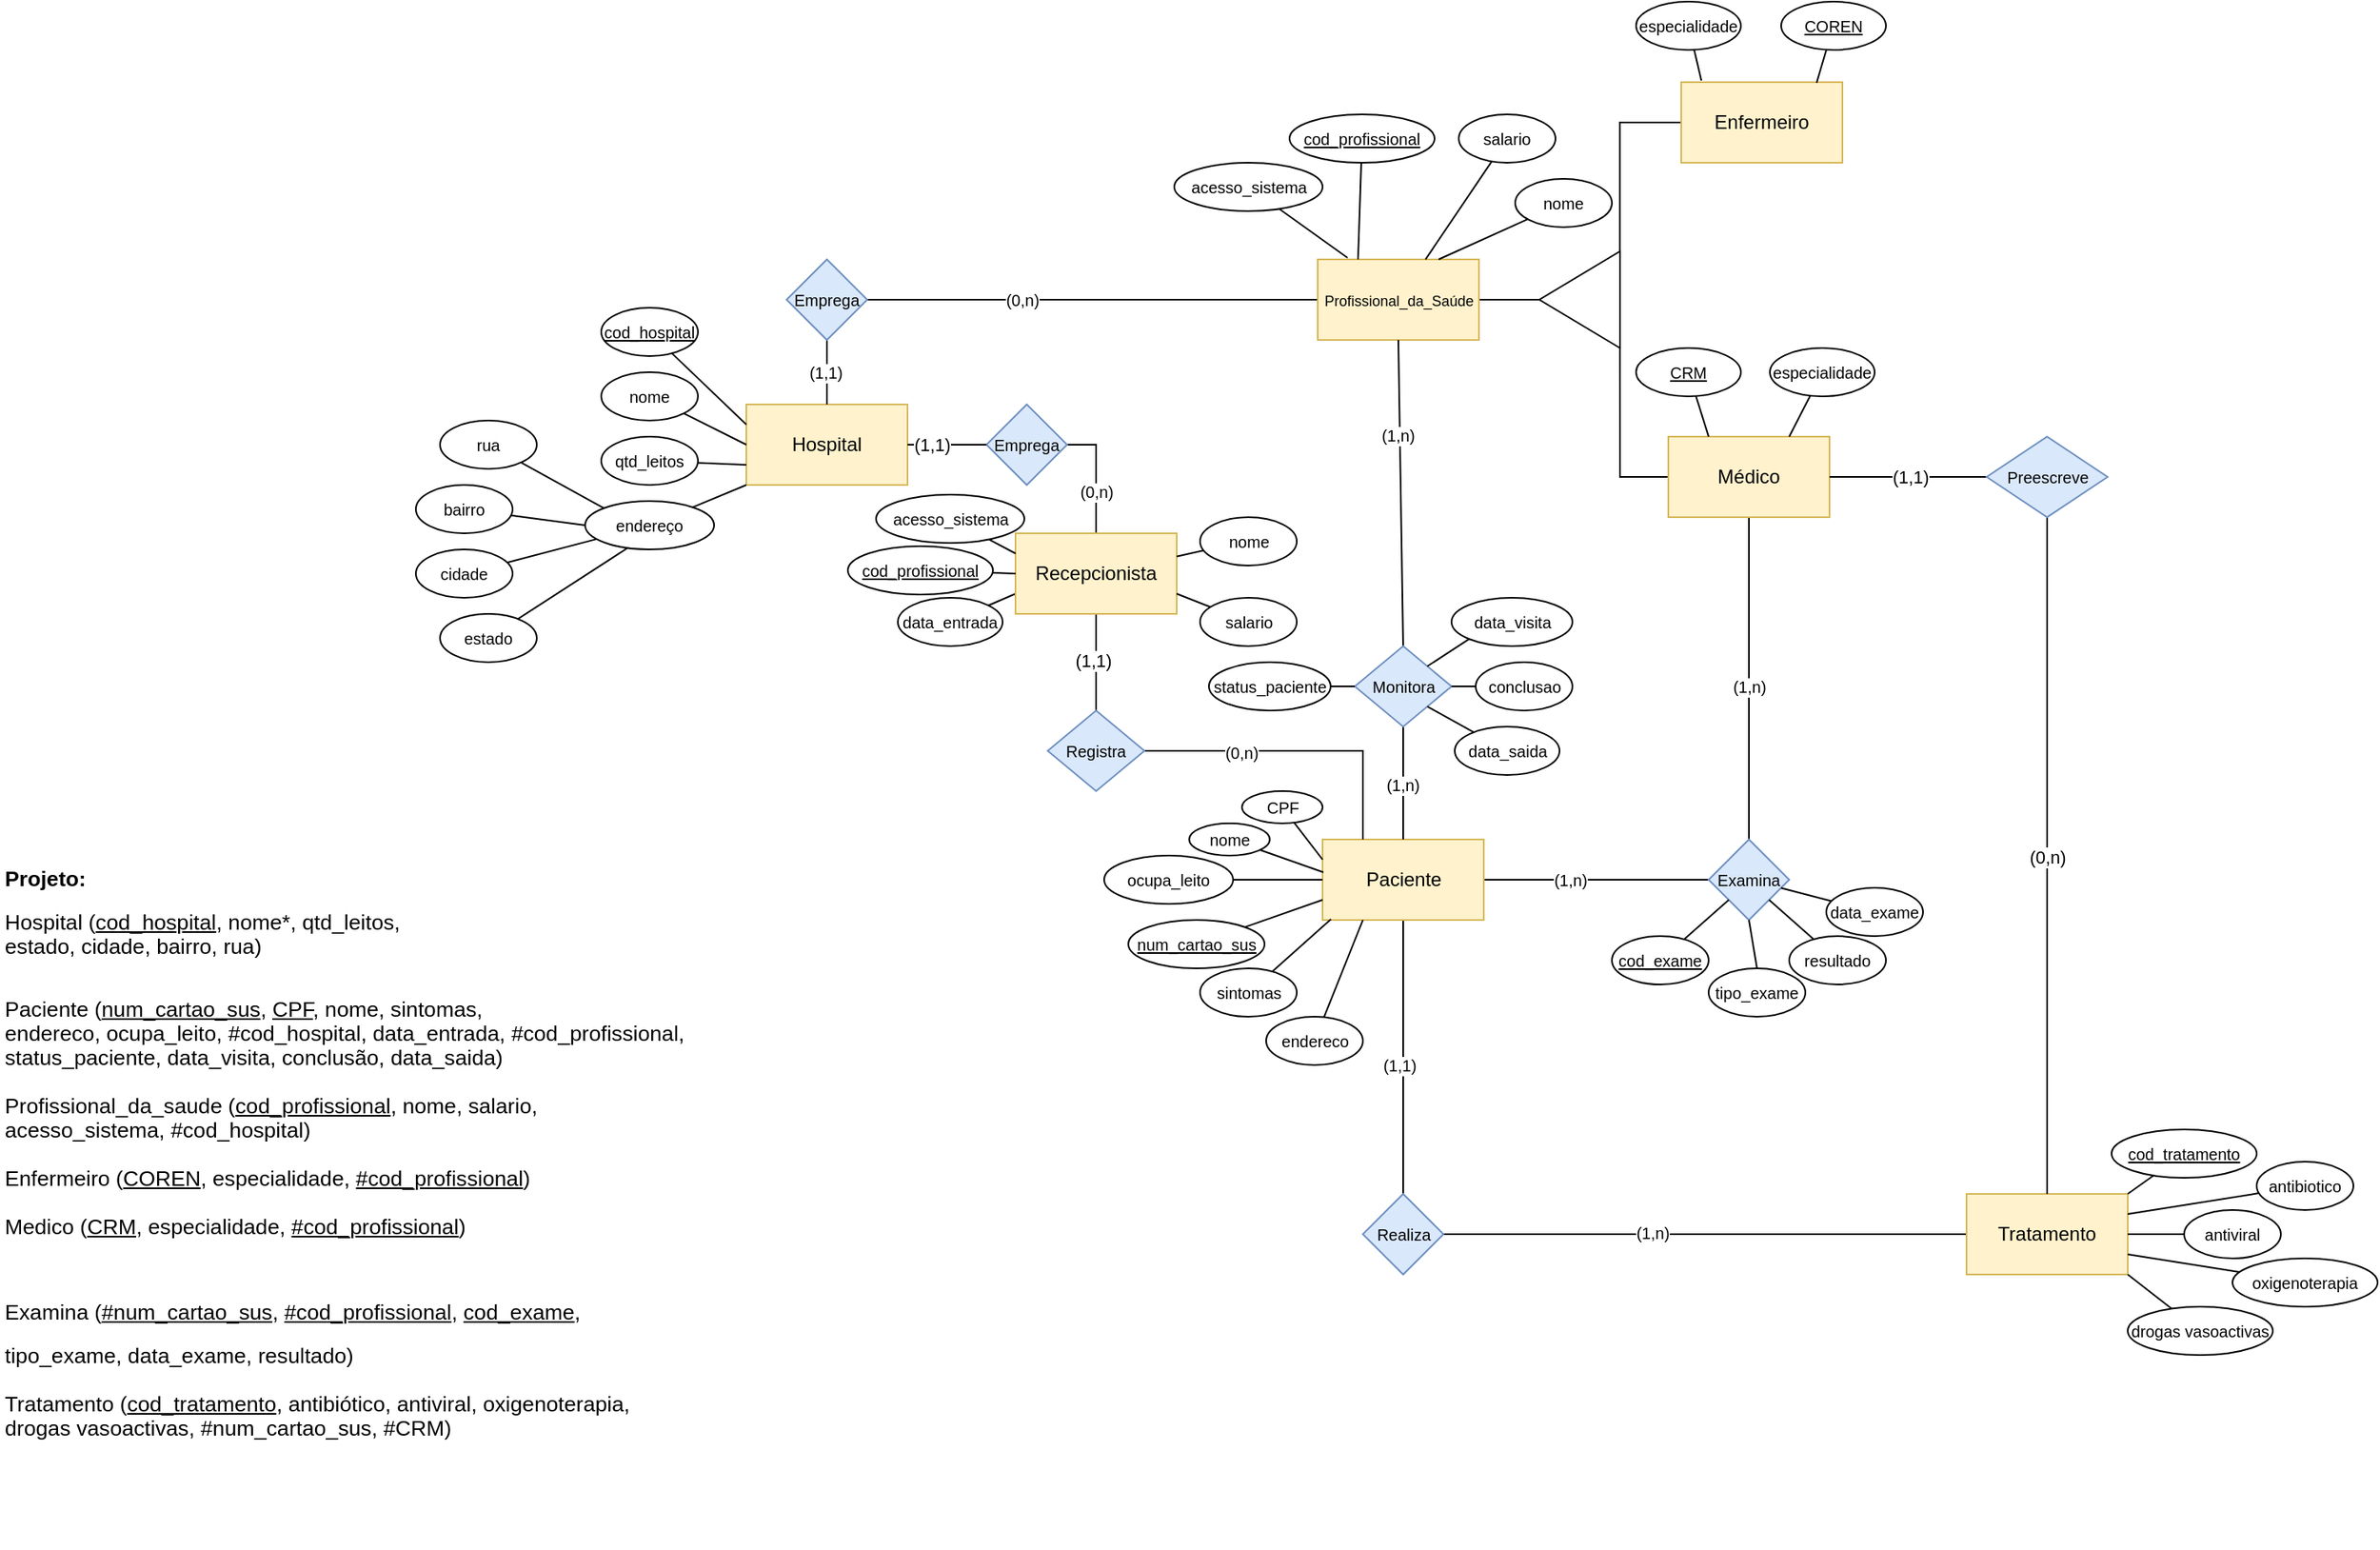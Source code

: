 <mxfile version="17.1.3" type="github">
  <diagram id="DPIqhVDyf0il2X2MRdax" name="Page-1">
    <mxGraphModel dx="637" dy="604" grid="1" gridSize="10" guides="1" tooltips="1" connect="1" arrows="1" fold="1" page="1" pageScale="1" pageWidth="850" pageHeight="1100" math="0" shadow="0">
      <root>
        <mxCell id="0" />
        <mxCell id="1" parent="0" />
        <mxCell id="e67eIa8he8277cA4eaDI-134" style="edgeStyle=orthogonalEdgeStyle;rounded=0;orthogonalLoop=1;jettySize=auto;html=1;entryX=0.5;entryY=0;entryDx=0;entryDy=0;fontSize=10;endArrow=none;endFill=0;startArrow=none;" parent="1" source="CqYVStEYYvKWzw15tVF0-3" target="CqYVStEYYvKWzw15tVF0-1" edge="1">
          <mxGeometry relative="1" as="geometry">
            <Array as="points">
              <mxPoint x="730" y="315" />
            </Array>
            <mxPoint x="698" y="370" as="targetPoint" />
          </mxGeometry>
        </mxCell>
        <mxCell id="e67eIa8he8277cA4eaDI-135" value="(0,n)" style="edgeLabel;html=1;align=center;verticalAlign=middle;resizable=0;points=[];fontSize=10;" parent="e67eIa8he8277cA4eaDI-134" vertex="1" connectable="0">
          <mxGeometry x="0.768" y="1" relative="1" as="geometry">
            <mxPoint x="-1" y="-18" as="offset" />
          </mxGeometry>
        </mxCell>
        <mxCell id="e67eIa8he8277cA4eaDI-136" value="Hospital" style="rounded=0;whiteSpace=wrap;html=1;fillColor=#fff2cc;strokeColor=#d6b656;" parent="1" vertex="1">
          <mxGeometry x="513" y="290" width="100" height="50" as="geometry" />
        </mxCell>
        <mxCell id="e67eIa8he8277cA4eaDI-137" style="rounded=0;orthogonalLoop=1;jettySize=auto;html=1;entryX=0;entryY=0.5;entryDx=0;entryDy=0;fontSize=10;endArrow=none;endFill=0;" parent="1" source="e67eIa8he8277cA4eaDI-138" target="e67eIa8he8277cA4eaDI-136" edge="1">
          <mxGeometry relative="1" as="geometry" />
        </mxCell>
        <mxCell id="e67eIa8he8277cA4eaDI-138" value="&lt;font style=&quot;font-size: 10px;&quot;&gt;nome&lt;/font&gt;" style="ellipse;whiteSpace=wrap;html=1;fontSize=10;" parent="1" vertex="1">
          <mxGeometry x="423" y="270" width="60" height="30" as="geometry" />
        </mxCell>
        <mxCell id="e67eIa8he8277cA4eaDI-139" style="edgeStyle=none;rounded=0;orthogonalLoop=1;jettySize=auto;html=1;entryX=0;entryY=0.25;entryDx=0;entryDy=0;fontSize=10;endArrow=none;endFill=0;" parent="1" source="e67eIa8he8277cA4eaDI-140" target="e67eIa8he8277cA4eaDI-136" edge="1">
          <mxGeometry relative="1" as="geometry" />
        </mxCell>
        <mxCell id="e67eIa8he8277cA4eaDI-140" value="&lt;u style=&quot;font-size: 10px;&quot;&gt;&lt;font style=&quot;font-size: 10px;&quot;&gt;cod_hospital&lt;/font&gt;&lt;/u&gt;" style="ellipse;whiteSpace=wrap;html=1;fontSize=10;" parent="1" vertex="1">
          <mxGeometry x="423" y="230" width="60" height="30" as="geometry" />
        </mxCell>
        <mxCell id="e67eIa8he8277cA4eaDI-151" style="edgeStyle=none;rounded=0;orthogonalLoop=1;jettySize=auto;html=1;entryX=0;entryY=0.75;entryDx=0;entryDy=0;fontSize=10;endArrow=none;endFill=0;" parent="1" source="e67eIa8he8277cA4eaDI-152" target="e67eIa8he8277cA4eaDI-136" edge="1">
          <mxGeometry relative="1" as="geometry" />
        </mxCell>
        <mxCell id="e67eIa8he8277cA4eaDI-152" value="&lt;font style=&quot;font-size: 10px;&quot;&gt;qtd_leitos&lt;/font&gt;" style="ellipse;whiteSpace=wrap;html=1;fontSize=10;" parent="1" vertex="1">
          <mxGeometry x="423" y="310" width="60" height="30" as="geometry" />
        </mxCell>
        <mxCell id="e67eIa8he8277cA4eaDI-156" style="edgeStyle=none;rounded=0;orthogonalLoop=1;jettySize=auto;html=1;entryX=0;entryY=0.5;entryDx=0;entryDy=0;fontSize=10;endArrow=none;endFill=0;exitX=1;exitY=0.5;exitDx=0;exitDy=0;" parent="1" source="e67eIa8he8277cA4eaDI-160" target="e67eIa8he8277cA4eaDI-207" edge="1">
          <mxGeometry relative="1" as="geometry">
            <mxPoint x="1015.5" y="585" as="sourcePoint" />
          </mxGeometry>
        </mxCell>
        <mxCell id="e67eIa8he8277cA4eaDI-157" value="(1,n)" style="edgeLabel;html=1;align=center;verticalAlign=middle;resizable=0;points=[];fontSize=10;" parent="e67eIa8he8277cA4eaDI-156" vertex="1" connectable="0">
          <mxGeometry x="-0.525" y="2" relative="1" as="geometry">
            <mxPoint x="20" y="2" as="offset" />
          </mxGeometry>
        </mxCell>
        <mxCell id="e67eIa8he8277cA4eaDI-158" style="edgeStyle=none;rounded=0;orthogonalLoop=1;jettySize=auto;html=1;entryX=0.5;entryY=0;entryDx=0;entryDy=0;fontSize=10;endArrow=none;endFill=0;" parent="1" source="e67eIa8he8277cA4eaDI-160" target="e67eIa8he8277cA4eaDI-216" edge="1">
          <mxGeometry relative="1" as="geometry" />
        </mxCell>
        <mxCell id="e67eIa8he8277cA4eaDI-159" value="(1,1)" style="edgeLabel;html=1;align=center;verticalAlign=middle;resizable=0;points=[];fontSize=10;" parent="e67eIa8he8277cA4eaDI-158" vertex="1" connectable="0">
          <mxGeometry x="-0.456" relative="1" as="geometry">
            <mxPoint x="-3" y="44" as="offset" />
          </mxGeometry>
        </mxCell>
        <mxCell id="e67eIa8he8277cA4eaDI-160" value="Paciente" style="rounded=0;whiteSpace=wrap;html=1;fillColor=#fff2cc;strokeColor=#d6b656;" parent="1" vertex="1">
          <mxGeometry x="870.5" y="560" width="100" height="50" as="geometry" />
        </mxCell>
        <mxCell id="e67eIa8he8277cA4eaDI-161" style="edgeStyle=none;rounded=0;orthogonalLoop=1;jettySize=auto;html=1;fontSize=10;endArrow=none;endFill=0;entryX=0;entryY=0.25;entryDx=0;entryDy=0;" parent="1" source="e67eIa8he8277cA4eaDI-162" target="e67eIa8he8277cA4eaDI-160" edge="1">
          <mxGeometry relative="1" as="geometry">
            <mxPoint x="830" y="595" as="targetPoint" />
          </mxGeometry>
        </mxCell>
        <mxCell id="e67eIa8he8277cA4eaDI-162" value="&lt;font style=&quot;font-size: 10px&quot;&gt;CPF&lt;/font&gt;" style="ellipse;whiteSpace=wrap;html=1;" parent="1" vertex="1">
          <mxGeometry x="820.5" y="530" width="50" height="20" as="geometry" />
        </mxCell>
        <mxCell id="e67eIa8he8277cA4eaDI-163" style="edgeStyle=none;rounded=0;orthogonalLoop=1;jettySize=auto;html=1;entryX=0;entryY=0.75;entryDx=0;entryDy=0;fontSize=10;endArrow=none;endFill=0;" parent="1" source="e67eIa8he8277cA4eaDI-164" target="e67eIa8he8277cA4eaDI-160" edge="1">
          <mxGeometry relative="1" as="geometry">
            <mxPoint x="875.2" y="621" as="targetPoint" />
          </mxGeometry>
        </mxCell>
        <mxCell id="e67eIa8he8277cA4eaDI-164" value="&lt;span style=&quot;font-size: 10px&quot;&gt;&lt;u&gt;num_cartao_sus&lt;/u&gt;&lt;/span&gt;" style="ellipse;whiteSpace=wrap;html=1;" parent="1" vertex="1">
          <mxGeometry x="750" y="610" width="84.5" height="30" as="geometry" />
        </mxCell>
        <mxCell id="e67eIa8he8277cA4eaDI-167" style="edgeStyle=none;rounded=0;orthogonalLoop=1;jettySize=auto;html=1;entryX=0.052;entryY=0.991;entryDx=0;entryDy=0;fontSize=10;endArrow=none;endFill=0;entryPerimeter=0;" parent="1" source="e67eIa8he8277cA4eaDI-168" target="e67eIa8he8277cA4eaDI-160" edge="1">
          <mxGeometry relative="1" as="geometry">
            <mxPoint x="875.0" y="630.0" as="targetPoint" />
          </mxGeometry>
        </mxCell>
        <mxCell id="e67eIa8he8277cA4eaDI-168" value="&lt;font style=&quot;font-size: 10px&quot;&gt;sintomas&lt;/font&gt;" style="ellipse;whiteSpace=wrap;html=1;" parent="1" vertex="1">
          <mxGeometry x="794.5" y="640" width="60" height="30" as="geometry" />
        </mxCell>
        <mxCell id="e67eIa8he8277cA4eaDI-169" value="" style="endArrow=none;html=1;rounded=0;fontSize=10;exitX=0.5;exitY=0;exitDx=0;exitDy=0;entryX=0.5;entryY=1;entryDx=0;entryDy=0;" parent="1" source="e67eIa8he8277cA4eaDI-136" target="e67eIa8he8277cA4eaDI-173" edge="1">
          <mxGeometry width="50" height="50" relative="1" as="geometry">
            <mxPoint x="523" y="320" as="sourcePoint" />
            <mxPoint x="433" y="260" as="targetPoint" />
          </mxGeometry>
        </mxCell>
        <mxCell id="e67eIa8he8277cA4eaDI-170" value="(1,1)" style="edgeLabel;html=1;align=center;verticalAlign=middle;resizable=0;points=[];fontSize=10;" parent="e67eIa8he8277cA4eaDI-169" vertex="1" connectable="0">
          <mxGeometry x="-0.407" relative="1" as="geometry">
            <mxPoint x="-1" y="-8" as="offset" />
          </mxGeometry>
        </mxCell>
        <mxCell id="e67eIa8he8277cA4eaDI-171" style="edgeStyle=none;rounded=0;orthogonalLoop=1;jettySize=auto;html=1;entryX=0;entryY=0.5;entryDx=0;entryDy=0;fontSize=10;endArrow=none;endFill=0;" parent="1" source="e67eIa8he8277cA4eaDI-173" target="e67eIa8he8277cA4eaDI-177" edge="1">
          <mxGeometry relative="1" as="geometry" />
        </mxCell>
        <mxCell id="e67eIa8he8277cA4eaDI-172" value="(0,n)" style="edgeLabel;html=1;align=center;verticalAlign=middle;resizable=0;points=[];fontSize=10;" parent="e67eIa8he8277cA4eaDI-171" vertex="1" connectable="0">
          <mxGeometry x="-0.71" y="-1" relative="1" as="geometry">
            <mxPoint x="55" y="-1" as="offset" />
          </mxGeometry>
        </mxCell>
        <mxCell id="e67eIa8he8277cA4eaDI-173" value="Emprega" style="rhombus;whiteSpace=wrap;html=1;fontSize=10;fillColor=#dae8fc;strokeColor=#6c8ebf;" parent="1" vertex="1">
          <mxGeometry x="538" y="200" width="50" height="50" as="geometry" />
        </mxCell>
        <mxCell id="e67eIa8he8277cA4eaDI-174" style="edgeStyle=none;rounded=0;orthogonalLoop=1;jettySize=auto;html=1;fontSize=10;endArrow=none;endFill=0;entryX=0.25;entryY=1;entryDx=0;entryDy=0;" parent="1" source="e67eIa8he8277cA4eaDI-175" target="e67eIa8he8277cA4eaDI-160" edge="1">
          <mxGeometry relative="1" as="geometry">
            <mxPoint x="890.0" y="630.5" as="targetPoint" />
          </mxGeometry>
        </mxCell>
        <mxCell id="e67eIa8he8277cA4eaDI-175" value="&lt;font style=&quot;font-size: 10px;&quot;&gt;endereco&lt;/font&gt;" style="ellipse;whiteSpace=wrap;html=1;fontSize=10;" parent="1" vertex="1">
          <mxGeometry x="835.5" y="670" width="60" height="30" as="geometry" />
        </mxCell>
        <mxCell id="NWJl9YIsChpOu8ITYaEX-7" style="edgeStyle=orthogonalEdgeStyle;rounded=0;orthogonalLoop=1;jettySize=auto;html=1;entryX=1;entryY=0.5;entryDx=0;entryDy=0;endArrow=none;endFill=0;" parent="1" source="e67eIa8he8277cA4eaDI-177" target="e67eIa8he8277cA4eaDI-184" edge="1">
          <mxGeometry relative="1" as="geometry" />
        </mxCell>
        <mxCell id="e67eIa8he8277cA4eaDI-177" value="&lt;font style=&quot;font-size: 9px&quot;&gt;Profissional_da_Saúde&lt;/font&gt;" style="rounded=0;whiteSpace=wrap;html=1;fillColor=#fff2cc;strokeColor=#d6b656;" parent="1" vertex="1">
          <mxGeometry x="867.5" y="200" width="100" height="50" as="geometry" />
        </mxCell>
        <mxCell id="e67eIa8he8277cA4eaDI-178" style="edgeStyle=none;rounded=0;orthogonalLoop=1;jettySize=auto;html=1;fontSize=10;endArrow=none;endFill=0;" parent="1" source="e67eIa8he8277cA4eaDI-179" target="e67eIa8he8277cA4eaDI-177" edge="1">
          <mxGeometry relative="1" as="geometry" />
        </mxCell>
        <mxCell id="e67eIa8he8277cA4eaDI-179" value="&lt;font style=&quot;font-size: 10px&quot;&gt;salario&lt;/font&gt;" style="ellipse;whiteSpace=wrap;html=1;" parent="1" vertex="1">
          <mxGeometry x="955" y="110" width="60" height="30" as="geometry" />
        </mxCell>
        <mxCell id="e67eIa8he8277cA4eaDI-180" style="edgeStyle=none;rounded=0;orthogonalLoop=1;jettySize=auto;html=1;entryX=0.25;entryY=0;entryDx=0;entryDy=0;fontSize=10;endArrow=none;endFill=0;" parent="1" source="e67eIa8he8277cA4eaDI-181" target="e67eIa8he8277cA4eaDI-177" edge="1">
          <mxGeometry relative="1" as="geometry" />
        </mxCell>
        <mxCell id="e67eIa8he8277cA4eaDI-181" value="&lt;u&gt;&lt;font style=&quot;font-size: 10px&quot;&gt;cod_profissional&lt;/font&gt;&lt;/u&gt;" style="ellipse;whiteSpace=wrap;html=1;" parent="1" vertex="1">
          <mxGeometry x="850" y="110" width="90" height="30" as="geometry" />
        </mxCell>
        <mxCell id="e67eIa8he8277cA4eaDI-182" style="edgeStyle=none;rounded=0;orthogonalLoop=1;jettySize=auto;html=1;entryX=0.75;entryY=0;entryDx=0;entryDy=0;fontSize=10;endArrow=none;endFill=0;" parent="1" source="e67eIa8he8277cA4eaDI-183" target="e67eIa8he8277cA4eaDI-177" edge="1">
          <mxGeometry relative="1" as="geometry" />
        </mxCell>
        <mxCell id="e67eIa8he8277cA4eaDI-183" value="&lt;font style=&quot;font-size: 10px&quot;&gt;nome&lt;/font&gt;" style="ellipse;whiteSpace=wrap;html=1;" parent="1" vertex="1">
          <mxGeometry x="990" y="150" width="60" height="30" as="geometry" />
        </mxCell>
        <mxCell id="e67eIa8he8277cA4eaDI-184" value="" style="triangle;whiteSpace=wrap;html=1;fontSize=10;rotation=-180;" parent="1" vertex="1">
          <mxGeometry x="1005" y="195" width="50" height="60" as="geometry" />
        </mxCell>
        <mxCell id="e67eIa8he8277cA4eaDI-186" style="edgeStyle=none;rounded=0;orthogonalLoop=1;jettySize=auto;html=1;entryX=0.5;entryY=0;entryDx=0;entryDy=0;fontSize=10;endArrow=none;endFill=0;exitX=0.5;exitY=1;exitDx=0;exitDy=0;" parent="1" source="e67eIa8he8277cA4eaDI-177" target="e67eIa8he8277cA4eaDI-197" edge="1">
          <mxGeometry relative="1" as="geometry">
            <mxPoint x="785" y="290" as="sourcePoint" />
            <Array as="points" />
          </mxGeometry>
        </mxCell>
        <mxCell id="e67eIa8he8277cA4eaDI-187" value="(1,n)" style="edgeLabel;html=1;align=center;verticalAlign=middle;resizable=0;points=[];fontSize=10;" parent="e67eIa8he8277cA4eaDI-186" vertex="1" connectable="0">
          <mxGeometry x="-0.426" y="-1" relative="1" as="geometry">
            <mxPoint x="-1" y="4" as="offset" />
          </mxGeometry>
        </mxCell>
        <mxCell id="NWJl9YIsChpOu8ITYaEX-6" style="edgeStyle=orthogonalEdgeStyle;rounded=0;orthogonalLoop=1;jettySize=auto;html=1;entryX=0.002;entryY=0.985;entryDx=0;entryDy=0;entryPerimeter=0;endArrow=none;endFill=0;" parent="1" source="e67eIa8he8277cA4eaDI-188" target="e67eIa8he8277cA4eaDI-184" edge="1">
          <mxGeometry relative="1" as="geometry" />
        </mxCell>
        <mxCell id="e67eIa8he8277cA4eaDI-188" value="Enfermeiro" style="rounded=0;whiteSpace=wrap;html=1;fillColor=#fff2cc;strokeColor=#d6b656;" parent="1" vertex="1">
          <mxGeometry x="1093" y="90" width="100" height="50" as="geometry" />
        </mxCell>
        <mxCell id="e67eIa8he8277cA4eaDI-192" style="edgeStyle=orthogonalEdgeStyle;rounded=0;orthogonalLoop=1;jettySize=auto;html=1;entryX=0.5;entryY=0;entryDx=0;entryDy=0;fontSize=10;endArrow=none;endFill=0;exitX=0.5;exitY=1;exitDx=0;exitDy=0;" parent="1" source="e67eIa8he8277cA4eaDI-194" target="e67eIa8he8277cA4eaDI-207" edge="1">
          <mxGeometry relative="1" as="geometry">
            <Array as="points">
              <mxPoint x="1135" y="560" />
            </Array>
            <mxPoint x="1070.5" y="450" as="targetPoint" />
          </mxGeometry>
        </mxCell>
        <mxCell id="e67eIa8he8277cA4eaDI-193" value="(1,n)" style="edgeLabel;html=1;align=center;verticalAlign=middle;resizable=0;points=[];fontSize=10;" parent="e67eIa8he8277cA4eaDI-192" vertex="1" connectable="0">
          <mxGeometry x="-0.596" relative="1" as="geometry">
            <mxPoint y="64" as="offset" />
          </mxGeometry>
        </mxCell>
        <mxCell id="NWJl9YIsChpOu8ITYaEX-8" style="edgeStyle=orthogonalEdgeStyle;rounded=0;orthogonalLoop=1;jettySize=auto;html=1;endArrow=none;endFill=0;entryX=0.001;entryY=0.005;entryDx=0;entryDy=0;entryPerimeter=0;" parent="1" source="e67eIa8he8277cA4eaDI-194" target="e67eIa8he8277cA4eaDI-184" edge="1">
          <mxGeometry relative="1" as="geometry">
            <mxPoint x="1055" y="260" as="targetPoint" />
          </mxGeometry>
        </mxCell>
        <mxCell id="e67eIa8he8277cA4eaDI-194" value="Médico" style="rounded=0;whiteSpace=wrap;html=1;fillColor=#fff2cc;strokeColor=#d6b656;" parent="1" vertex="1">
          <mxGeometry x="1085" y="310" width="100" height="50" as="geometry" />
        </mxCell>
        <mxCell id="e67eIa8he8277cA4eaDI-195" style="edgeStyle=none;rounded=0;orthogonalLoop=1;jettySize=auto;html=1;entryX=0.5;entryY=0;entryDx=0;entryDy=0;fontSize=10;endArrow=none;endFill=0;" parent="1" source="e67eIa8he8277cA4eaDI-197" target="e67eIa8he8277cA4eaDI-160" edge="1">
          <mxGeometry relative="1" as="geometry" />
        </mxCell>
        <mxCell id="e67eIa8he8277cA4eaDI-196" value="(1,n)" style="edgeLabel;html=1;align=center;verticalAlign=middle;resizable=0;points=[];fontSize=10;" parent="e67eIa8he8277cA4eaDI-195" vertex="1" connectable="0">
          <mxGeometry x="0.4" y="-2" relative="1" as="geometry">
            <mxPoint x="1" y="-13" as="offset" />
          </mxGeometry>
        </mxCell>
        <mxCell id="e67eIa8he8277cA4eaDI-197" value="Monitora" style="rhombus;whiteSpace=wrap;html=1;fontSize=10;fillColor=#dae8fc;strokeColor=#6c8ebf;" parent="1" vertex="1">
          <mxGeometry x="890.5" y="440" width="60" height="50" as="geometry" />
        </mxCell>
        <mxCell id="e67eIa8he8277cA4eaDI-198" style="edgeStyle=none;rounded=0;orthogonalLoop=1;jettySize=auto;html=1;entryX=0.84;entryY=0.007;entryDx=0;entryDy=0;fontSize=10;endArrow=none;endFill=0;entryPerimeter=0;" parent="1" source="e67eIa8he8277cA4eaDI-199" target="e67eIa8he8277cA4eaDI-188" edge="1">
          <mxGeometry relative="1" as="geometry">
            <mxPoint x="886.75" y="352.5" as="targetPoint" />
          </mxGeometry>
        </mxCell>
        <mxCell id="e67eIa8he8277cA4eaDI-199" value="&lt;font style=&quot;font-size: 10px;&quot;&gt;&lt;u style=&quot;font-size: 10px;&quot;&gt;COREN&lt;/u&gt;&lt;/font&gt;" style="ellipse;whiteSpace=wrap;html=1;fontSize=10;" parent="1" vertex="1">
          <mxGeometry x="1155" y="40" width="65" height="30" as="geometry" />
        </mxCell>
        <mxCell id="e67eIa8he8277cA4eaDI-200" style="edgeStyle=none;rounded=0;orthogonalLoop=1;jettySize=auto;html=1;entryX=0.125;entryY=-0.02;entryDx=0;entryDy=0;fontSize=10;endArrow=none;endFill=0;entryPerimeter=0;" parent="1" source="e67eIa8he8277cA4eaDI-201" target="e67eIa8he8277cA4eaDI-188" edge="1">
          <mxGeometry relative="1" as="geometry">
            <mxPoint x="886.75" y="365" as="targetPoint" />
          </mxGeometry>
        </mxCell>
        <mxCell id="e67eIa8he8277cA4eaDI-201" value="&lt;span style=&quot;font-size: 10px;&quot;&gt;especialidade&lt;/span&gt;" style="ellipse;whiteSpace=wrap;html=1;fontSize=10;" parent="1" vertex="1">
          <mxGeometry x="1065" y="40" width="65" height="30" as="geometry" />
        </mxCell>
        <mxCell id="e67eIa8he8277cA4eaDI-202" style="edgeStyle=none;rounded=0;orthogonalLoop=1;jettySize=auto;html=1;entryX=0.25;entryY=0;entryDx=0;entryDy=0;fontSize=10;endArrow=none;endFill=0;" parent="1" source="e67eIa8he8277cA4eaDI-203" target="e67eIa8he8277cA4eaDI-194" edge="1">
          <mxGeometry relative="1" as="geometry" />
        </mxCell>
        <mxCell id="e67eIa8he8277cA4eaDI-203" value="&lt;font style=&quot;font-size: 10px&quot;&gt;&lt;u&gt;CRM&lt;/u&gt;&lt;/font&gt;" style="ellipse;whiteSpace=wrap;html=1;" parent="1" vertex="1">
          <mxGeometry x="1065" y="255" width="65" height="30" as="geometry" />
        </mxCell>
        <mxCell id="e67eIa8he8277cA4eaDI-204" style="edgeStyle=none;rounded=0;orthogonalLoop=1;jettySize=auto;html=1;entryX=0.75;entryY=0;entryDx=0;entryDy=0;fontSize=10;endArrow=none;endFill=0;" parent="1" source="e67eIa8he8277cA4eaDI-205" target="e67eIa8he8277cA4eaDI-194" edge="1">
          <mxGeometry relative="1" as="geometry" />
        </mxCell>
        <mxCell id="e67eIa8he8277cA4eaDI-205" value="&lt;span style=&quot;font-size: 10px&quot;&gt;especialidade&lt;/span&gt;" style="ellipse;whiteSpace=wrap;html=1;" parent="1" vertex="1">
          <mxGeometry x="1148" y="255" width="65" height="30" as="geometry" />
        </mxCell>
        <mxCell id="e67eIa8he8277cA4eaDI-207" value="&lt;font style=&quot;font-size: 10px&quot;&gt;Examina&lt;/font&gt;" style="rhombus;whiteSpace=wrap;html=1;fontSize=10;fillColor=#dae8fc;strokeColor=#6c8ebf;" parent="1" vertex="1">
          <mxGeometry x="1110" y="560" width="50" height="50" as="geometry" />
        </mxCell>
        <mxCell id="e67eIa8he8277cA4eaDI-208" style="edgeStyle=none;rounded=0;orthogonalLoop=1;jettySize=auto;html=1;entryX=0.5;entryY=1;entryDx=0;entryDy=0;fontSize=10;endArrow=none;endFill=0;exitX=0.5;exitY=0;exitDx=0;exitDy=0;" parent="1" source="e67eIa8he8277cA4eaDI-209" target="e67eIa8he8277cA4eaDI-207" edge="1">
          <mxGeometry relative="1" as="geometry">
            <mxPoint x="1238" y="650" as="sourcePoint" />
            <mxPoint x="1238" y="610" as="targetPoint" />
          </mxGeometry>
        </mxCell>
        <mxCell id="e67eIa8he8277cA4eaDI-209" value="&lt;font style=&quot;font-size: 10px&quot;&gt;tipo_exame&lt;/font&gt;" style="ellipse;whiteSpace=wrap;html=1;" parent="1" vertex="1">
          <mxGeometry x="1110" y="640" width="60" height="30" as="geometry" />
        </mxCell>
        <mxCell id="e67eIa8he8277cA4eaDI-210" style="edgeStyle=none;rounded=0;orthogonalLoop=1;jettySize=auto;html=1;entryX=0;entryY=1;entryDx=0;entryDy=0;fontSize=10;endArrow=none;endFill=0;" parent="1" source="e67eIa8he8277cA4eaDI-211" target="e67eIa8he8277cA4eaDI-207" edge="1">
          <mxGeometry relative="1" as="geometry">
            <mxPoint x="1213" y="610" as="targetPoint" />
          </mxGeometry>
        </mxCell>
        <mxCell id="e67eIa8he8277cA4eaDI-211" value="&lt;u&gt;&lt;font style=&quot;font-size: 10px&quot;&gt;cod_exame&lt;/font&gt;&lt;/u&gt;" style="ellipse;whiteSpace=wrap;html=1;" parent="1" vertex="1">
          <mxGeometry x="1050" y="620" width="60" height="30" as="geometry" />
        </mxCell>
        <mxCell id="e67eIa8he8277cA4eaDI-212" style="edgeStyle=none;rounded=0;orthogonalLoop=1;jettySize=auto;html=1;entryX=1;entryY=1;entryDx=0;entryDy=0;fontSize=10;endArrow=none;endFill=0;" parent="1" source="e67eIa8he8277cA4eaDI-213" target="e67eIa8he8277cA4eaDI-207" edge="1">
          <mxGeometry relative="1" as="geometry">
            <mxPoint x="1238" y="610" as="targetPoint" />
          </mxGeometry>
        </mxCell>
        <mxCell id="e67eIa8he8277cA4eaDI-213" value="&lt;font style=&quot;font-size: 10px&quot;&gt;resultado&lt;/font&gt;" style="ellipse;whiteSpace=wrap;html=1;" parent="1" vertex="1">
          <mxGeometry x="1160" y="620" width="60" height="30" as="geometry" />
        </mxCell>
        <mxCell id="e67eIa8he8277cA4eaDI-214" style="edgeStyle=none;rounded=0;orthogonalLoop=1;jettySize=auto;html=1;entryX=0;entryY=0.5;entryDx=0;entryDy=0;fontSize=10;endArrow=none;endFill=0;" parent="1" source="e67eIa8he8277cA4eaDI-216" target="e67eIa8he8277cA4eaDI-217" edge="1">
          <mxGeometry relative="1" as="geometry" />
        </mxCell>
        <mxCell id="e67eIa8he8277cA4eaDI-215" value="(1,n)" style="edgeLabel;html=1;align=center;verticalAlign=middle;resizable=0;points=[];fontSize=10;" parent="e67eIa8he8277cA4eaDI-214" vertex="1" connectable="0">
          <mxGeometry x="-0.534" y="1" relative="1" as="geometry">
            <mxPoint x="54" as="offset" />
          </mxGeometry>
        </mxCell>
        <mxCell id="e67eIa8he8277cA4eaDI-216" value="Realiza" style="rhombus;whiteSpace=wrap;html=1;fontSize=10;fillColor=#dae8fc;strokeColor=#6c8ebf;" parent="1" vertex="1">
          <mxGeometry x="895.5" y="780" width="50" height="50" as="geometry" />
        </mxCell>
        <mxCell id="e67eIa8he8277cA4eaDI-217" value="Tratamento" style="rounded=0;whiteSpace=wrap;html=1;fillColor=#fff2cc;strokeColor=#d6b656;" parent="1" vertex="1">
          <mxGeometry x="1270" y="780" width="100" height="50" as="geometry" />
        </mxCell>
        <mxCell id="e67eIa8he8277cA4eaDI-218" style="edgeStyle=none;rounded=0;orthogonalLoop=1;jettySize=auto;html=1;entryX=1;entryY=0.25;entryDx=0;entryDy=0;fontSize=10;endArrow=none;endFill=0;" parent="1" source="e67eIa8he8277cA4eaDI-219" target="e67eIa8he8277cA4eaDI-217" edge="1">
          <mxGeometry relative="1" as="geometry" />
        </mxCell>
        <mxCell id="e67eIa8he8277cA4eaDI-219" value="&lt;font style=&quot;font-size: 10px&quot;&gt;antibiotico&lt;/font&gt;" style="ellipse;whiteSpace=wrap;html=1;" parent="1" vertex="1">
          <mxGeometry x="1450" y="760" width="60" height="30" as="geometry" />
        </mxCell>
        <mxCell id="e67eIa8he8277cA4eaDI-220" style="edgeStyle=none;rounded=0;orthogonalLoop=1;jettySize=auto;html=1;entryX=1;entryY=0;entryDx=0;entryDy=0;fontSize=10;endArrow=none;endFill=0;" parent="1" source="e67eIa8he8277cA4eaDI-221" target="e67eIa8he8277cA4eaDI-217" edge="1">
          <mxGeometry relative="1" as="geometry" />
        </mxCell>
        <mxCell id="e67eIa8he8277cA4eaDI-221" value="&lt;u&gt;&lt;font style=&quot;font-size: 10px&quot;&gt;cod_tratamento&lt;/font&gt;&lt;/u&gt;" style="ellipse;whiteSpace=wrap;html=1;" parent="1" vertex="1">
          <mxGeometry x="1360" y="740" width="90" height="30" as="geometry" />
        </mxCell>
        <mxCell id="e67eIa8he8277cA4eaDI-222" style="edgeStyle=none;rounded=0;orthogonalLoop=1;jettySize=auto;html=1;entryX=1;entryY=0.5;entryDx=0;entryDy=0;fontSize=10;endArrow=none;endFill=0;" parent="1" source="e67eIa8he8277cA4eaDI-223" target="e67eIa8he8277cA4eaDI-217" edge="1">
          <mxGeometry relative="1" as="geometry" />
        </mxCell>
        <mxCell id="e67eIa8he8277cA4eaDI-223" value="&lt;font style=&quot;font-size: 10px&quot;&gt;antiviral&lt;/font&gt;" style="ellipse;whiteSpace=wrap;html=1;" parent="1" vertex="1">
          <mxGeometry x="1405" y="790" width="60" height="30" as="geometry" />
        </mxCell>
        <mxCell id="e67eIa8he8277cA4eaDI-224" style="edgeStyle=none;rounded=0;orthogonalLoop=1;jettySize=auto;html=1;entryX=1;entryY=1;entryDx=0;entryDy=0;fontSize=10;endArrow=none;endFill=0;" parent="1" source="e67eIa8he8277cA4eaDI-225" target="e67eIa8he8277cA4eaDI-217" edge="1">
          <mxGeometry relative="1" as="geometry" />
        </mxCell>
        <mxCell id="e67eIa8he8277cA4eaDI-225" value="&lt;font style=&quot;font-size: 10px&quot;&gt;drogas vasoactivas&lt;/font&gt;" style="ellipse;whiteSpace=wrap;html=1;" parent="1" vertex="1">
          <mxGeometry x="1370" y="850" width="90" height="30" as="geometry" />
        </mxCell>
        <mxCell id="e67eIa8he8277cA4eaDI-226" style="edgeStyle=none;rounded=0;orthogonalLoop=1;jettySize=auto;html=1;entryX=1;entryY=0.75;entryDx=0;entryDy=0;fontSize=10;endArrow=none;endFill=0;" parent="1" source="e67eIa8he8277cA4eaDI-227" target="e67eIa8he8277cA4eaDI-217" edge="1">
          <mxGeometry relative="1" as="geometry" />
        </mxCell>
        <mxCell id="e67eIa8he8277cA4eaDI-227" value="&lt;font style=&quot;font-size: 10px&quot;&gt;oxigenoterapia&lt;/font&gt;" style="ellipse;whiteSpace=wrap;html=1;" parent="1" vertex="1">
          <mxGeometry x="1435" y="820" width="90" height="30" as="geometry" />
        </mxCell>
        <mxCell id="e67eIa8he8277cA4eaDI-228" style="rounded=0;orthogonalLoop=1;jettySize=auto;html=1;fontSize=10;endArrow=none;endFill=0;" parent="1" source="e67eIa8he8277cA4eaDI-229" target="e67eIa8he8277cA4eaDI-207" edge="1">
          <mxGeometry relative="1" as="geometry">
            <mxPoint x="1263" y="610" as="targetPoint" />
          </mxGeometry>
        </mxCell>
        <mxCell id="e67eIa8he8277cA4eaDI-229" value="&lt;font style=&quot;font-size: 10px&quot;&gt;data_exame&lt;/font&gt;" style="ellipse;whiteSpace=wrap;html=1;" parent="1" vertex="1">
          <mxGeometry x="1183" y="590" width="60" height="30" as="geometry" />
        </mxCell>
        <mxCell id="e67eIa8he8277cA4eaDI-236" style="edgeStyle=orthogonalEdgeStyle;rounded=0;orthogonalLoop=1;jettySize=auto;html=1;entryX=0.25;entryY=0;entryDx=0;entryDy=0;fontSize=10;endArrow=none;endFill=0;exitX=0.5;exitY=1;exitDx=0;exitDy=0;" parent="1" source="e67eIa8he8277cA4eaDI-237" target="e67eIa8he8277cA4eaDI-160" edge="1">
          <mxGeometry relative="1" as="geometry">
            <Array as="points">
              <mxPoint x="730" y="505" />
              <mxPoint x="896" y="505" />
            </Array>
          </mxGeometry>
        </mxCell>
        <mxCell id="CqYVStEYYvKWzw15tVF0-2" style="edgeStyle=orthogonalEdgeStyle;rounded=0;orthogonalLoop=1;jettySize=auto;html=1;entryX=0.5;entryY=1;entryDx=0;entryDy=0;endArrow=none;endFill=0;" edge="1" parent="1" source="e67eIa8he8277cA4eaDI-237" target="CqYVStEYYvKWzw15tVF0-1">
          <mxGeometry relative="1" as="geometry">
            <mxPoint x="698" y="420" as="targetPoint" />
          </mxGeometry>
        </mxCell>
        <mxCell id="e67eIa8he8277cA4eaDI-237" value="Registra" style="rhombus;whiteSpace=wrap;html=1;fontSize=10;fillColor=#dae8fc;strokeColor=#6c8ebf;" parent="1" vertex="1">
          <mxGeometry x="700" y="480" width="60" height="50" as="geometry" />
        </mxCell>
        <mxCell id="CqYVStEYYvKWzw15tVF0-17" style="edgeStyle=none;rounded=0;orthogonalLoop=1;jettySize=auto;html=1;entryX=0;entryY=0.75;entryDx=0;entryDy=0;endArrow=none;endFill=0;" edge="1" parent="1" source="e67eIa8he8277cA4eaDI-241" target="CqYVStEYYvKWzw15tVF0-1">
          <mxGeometry relative="1" as="geometry" />
        </mxCell>
        <mxCell id="e67eIa8he8277cA4eaDI-241" value="&lt;span style=&quot;font-size: 10px&quot;&gt;data_entrada&lt;/span&gt;" style="ellipse;whiteSpace=wrap;html=1;fontSize=10;" parent="1" vertex="1">
          <mxGeometry x="607" y="410" width="65" height="30" as="geometry" />
        </mxCell>
        <mxCell id="e67eIa8he8277cA4eaDI-242" style="edgeStyle=none;rounded=0;orthogonalLoop=1;jettySize=auto;html=1;fontSize=10;endArrow=none;endFill=0;" parent="1" source="e67eIa8he8277cA4eaDI-243" target="e67eIa8he8277cA4eaDI-197" edge="1">
          <mxGeometry relative="1" as="geometry" />
        </mxCell>
        <mxCell id="e67eIa8he8277cA4eaDI-243" value="&lt;span style=&quot;font-size: 10px&quot;&gt;status_paciente&lt;/span&gt;" style="ellipse;whiteSpace=wrap;html=1;fontSize=10;" parent="1" vertex="1">
          <mxGeometry x="800" y="450" width="75.5" height="30" as="geometry" />
        </mxCell>
        <mxCell id="e67eIa8he8277cA4eaDI-244" style="edgeStyle=none;rounded=0;orthogonalLoop=1;jettySize=auto;html=1;fontSize=10;endArrow=none;endFill=0;entryX=1;entryY=0;entryDx=0;entryDy=0;exitX=0;exitY=1;exitDx=0;exitDy=0;" parent="1" source="e67eIa8he8277cA4eaDI-261" target="e67eIa8he8277cA4eaDI-197" edge="1">
          <mxGeometry relative="1" as="geometry">
            <mxPoint x="955" y="465" as="targetPoint" />
            <mxPoint x="990.0" y="465" as="sourcePoint" />
          </mxGeometry>
        </mxCell>
        <mxCell id="e67eIa8he8277cA4eaDI-245" style="edgeStyle=none;rounded=0;orthogonalLoop=1;jettySize=auto;html=1;entryX=1;entryY=0.5;entryDx=0;entryDy=0;fontSize=10;endArrow=none;endFill=0;" parent="1" source="e67eIa8he8277cA4eaDI-246" target="e67eIa8he8277cA4eaDI-197" edge="1">
          <mxGeometry relative="1" as="geometry">
            <mxPoint x="945.5" y="477.5" as="targetPoint" />
          </mxGeometry>
        </mxCell>
        <mxCell id="e67eIa8he8277cA4eaDI-246" value="&lt;span style=&quot;font-size: 10px&quot;&gt;conclusao&lt;/span&gt;" style="ellipse;whiteSpace=wrap;html=1;" parent="1" vertex="1">
          <mxGeometry x="965.5" y="450" width="60" height="30" as="geometry" />
        </mxCell>
        <mxCell id="e67eIa8he8277cA4eaDI-247" style="edgeStyle=none;rounded=0;orthogonalLoop=1;jettySize=auto;html=1;entryX=0.185;entryY=-0.02;entryDx=0;entryDy=0;fontSize=10;endArrow=none;endFill=0;entryPerimeter=0;" parent="1" source="e67eIa8he8277cA4eaDI-248" target="e67eIa8he8277cA4eaDI-177" edge="1">
          <mxGeometry relative="1" as="geometry" />
        </mxCell>
        <mxCell id="e67eIa8he8277cA4eaDI-248" value="&lt;span style=&quot;font-size: 10px&quot;&gt;acesso_sistema&lt;/span&gt;" style="ellipse;whiteSpace=wrap;html=1;" parent="1" vertex="1">
          <mxGeometry x="778.5" y="140" width="92" height="30" as="geometry" />
        </mxCell>
        <mxCell id="e67eIa8he8277cA4eaDI-249" style="edgeStyle=none;rounded=0;orthogonalLoop=1;jettySize=auto;html=1;exitX=0.5;exitY=0;exitDx=0;exitDy=0;entryX=0.417;entryY=0.011;entryDx=0;entryDy=0;entryPerimeter=0;fontSize=10;endArrow=none;endFill=0;" parent="1" edge="1">
          <mxGeometry relative="1" as="geometry">
            <mxPoint x="1023" y="430" as="sourcePoint" />
            <mxPoint x="1016.775" y="430.33" as="targetPoint" />
          </mxGeometry>
        </mxCell>
        <mxCell id="e67eIa8he8277cA4eaDI-250" style="edgeStyle=orthogonalEdgeStyle;rounded=0;orthogonalLoop=1;jettySize=auto;html=1;entryX=0.5;entryY=0;entryDx=0;entryDy=0;fontSize=10;endArrow=none;endFill=0;startArrow=none;" parent="1" source="e67eIa8he8277cA4eaDI-263" target="e67eIa8he8277cA4eaDI-217" edge="1">
          <mxGeometry relative="1" as="geometry">
            <Array as="points" />
            <mxPoint x="1420.5" y="85.0" as="sourcePoint" />
          </mxGeometry>
        </mxCell>
        <mxCell id="NWJl9YIsChpOu8ITYaEX-11" value="(0,n)" style="edgeLabel;html=1;align=center;verticalAlign=middle;resizable=0;points=[];" parent="e67eIa8he8277cA4eaDI-250" vertex="1" connectable="0">
          <mxGeometry x="-0.75" relative="1" as="geometry">
            <mxPoint y="158" as="offset" />
          </mxGeometry>
        </mxCell>
        <mxCell id="e67eIa8he8277cA4eaDI-252" style="rounded=0;orthogonalLoop=1;jettySize=auto;html=1;entryX=0.005;entryY=0.407;entryDx=0;entryDy=0;endArrow=none;endFill=0;entryPerimeter=0;" parent="1" source="e67eIa8he8277cA4eaDI-253" target="e67eIa8he8277cA4eaDI-160" edge="1">
          <mxGeometry relative="1" as="geometry" />
        </mxCell>
        <mxCell id="e67eIa8he8277cA4eaDI-253" value="&lt;font style=&quot;font-size: 10px&quot;&gt;nome&lt;/font&gt;" style="ellipse;whiteSpace=wrap;html=1;" parent="1" vertex="1">
          <mxGeometry x="787.75" y="550" width="50" height="20" as="geometry" />
        </mxCell>
        <mxCell id="e67eIa8he8277cA4eaDI-259" value="(0,n)" style="edgeLabel;html=1;align=center;verticalAlign=middle;resizable=0;points=[];fontSize=10;" parent="1" vertex="1" connectable="0">
          <mxGeometry x="880" y="530" as="geometry">
            <mxPoint x="-60" y="-24" as="offset" />
          </mxGeometry>
        </mxCell>
        <mxCell id="e67eIa8he8277cA4eaDI-261" value="&lt;font style=&quot;font-size: 10px&quot;&gt;data_visita&lt;/font&gt;" style="ellipse;whiteSpace=wrap;html=1;" parent="1" vertex="1">
          <mxGeometry x="950.5" y="410" width="75" height="30" as="geometry" />
        </mxCell>
        <mxCell id="NWJl9YIsChpOu8ITYaEX-17" style="edgeStyle=none;rounded=0;orthogonalLoop=1;jettySize=auto;html=1;fontSize=10;endArrow=none;endFill=0;" parent="1" source="e67eIa8he8277cA4eaDI-262" edge="1">
          <mxGeometry relative="1" as="geometry">
            <mxPoint x="513" y="340" as="targetPoint" />
          </mxGeometry>
        </mxCell>
        <mxCell id="e67eIa8he8277cA4eaDI-262" value="&lt;font style=&quot;font-size: 10px&quot;&gt;endereço&lt;/font&gt;" style="ellipse;whiteSpace=wrap;html=1;fontSize=10;" parent="1" vertex="1">
          <mxGeometry x="413" y="350" width="80" height="30" as="geometry" />
        </mxCell>
        <mxCell id="e67eIa8he8277cA4eaDI-264" value="&lt;p class=&quot;MsoNormal&quot; style=&quot;margin-bottom: 0in ; line-height: 13.5pt&quot;&gt;&lt;b&gt;&lt;span lang=&quot;PT-BR&quot; style=&quot;font-size: 10pt ; font-family: &amp;#34;arial&amp;#34; , sans-serif&quot;&gt;Projeto:&lt;/span&gt;&lt;/b&gt;&lt;span lang=&quot;PT-BR&quot; style=&quot;font-size: 7pt ; font-family: &amp;#34;helvetica&amp;#34; , sans-serif&quot;&gt;&lt;/span&gt;&lt;/p&gt;&lt;p class=&quot;MsoNormal&quot; style=&quot;margin-bottom: 0in ; line-height: normal&quot;&gt;&lt;span lang=&quot;PT-BR&quot; style=&quot;font-size: 10pt ; font-family: &amp;#34;arial&amp;#34; , sans-serif&quot;&gt;Hospital&amp;nbsp;(&lt;u&gt;cod_hospital&lt;/u&gt;, nome*, qtd_leitos,&lt;br&gt;estado, cidade, bairro, rua)&lt;/span&gt;&lt;/p&gt;&lt;p class=&quot;MsoNormal&quot; style=&quot;margin-bottom: 0in ; line-height: normal&quot;&gt;&lt;span lang=&quot;PT-BR&quot; style=&quot;font-size: 10pt ; font-family: &amp;#34;arial&amp;#34; , sans-serif&quot;&gt;&lt;br&gt;Paciente&amp;nbsp;(&lt;u&gt;num_cartao_sus&lt;/u&gt;,&amp;nbsp;&lt;u&gt;CPF&lt;/u&gt;, nome, sintomas,&lt;br&gt;endereco, ocupa_leito, #cod_hospital, data_entrada, #cod_profissional,&lt;br&gt;status_paciente, data_visita, conclusão, data_saida)&lt;br&gt;&lt;br&gt;Profissional_da_saude&amp;nbsp;(&lt;u&gt;cod_profissional&lt;/u&gt;, nome, salario,&lt;br&gt;acesso_sistema, #cod_hospital)&lt;br&gt;&lt;br&gt;Enfermeiro&amp;nbsp;(&lt;u&gt;COREN&lt;/u&gt;, especialidade,&amp;nbsp;&lt;u&gt;#cod_profissional&lt;/u&gt;)&lt;br&gt;&lt;br&gt;Medico&amp;nbsp;(&lt;u&gt;CRM&lt;/u&gt;, especialidade,&amp;nbsp;&lt;u&gt;#cod_profissional&lt;/u&gt;)&lt;/span&gt;&lt;/p&gt;&lt;p class=&quot;MsoNormal&quot; style=&quot;margin-bottom: 0in ; line-height: 200%&quot;&gt;&lt;span style=&quot;font-family: &amp;#34;arial&amp;#34; , sans-serif ; font-size: 10pt&quot;&gt;&lt;br&gt;&lt;/span&gt;&lt;/p&gt;&lt;p class=&quot;MsoNormal&quot; style=&quot;margin-bottom: 0in ; line-height: 200%&quot;&gt;&lt;span style=&quot;font-family: &amp;#34;arial&amp;#34; , sans-serif ; font-size: 10pt&quot;&gt;Examina&amp;nbsp;&lt;/span&gt;&lt;span style=&quot;font-family: &amp;#34;arial&amp;#34; , sans-serif ; font-size: 10pt&quot;&gt;(&lt;/span&gt;&lt;u style=&quot;font-family: &amp;#34;arial&amp;#34; , sans-serif ; font-size: 10pt&quot;&gt;#num_cartao_sus&lt;/u&gt;&lt;span style=&quot;font-family: &amp;#34;arial&amp;#34; , sans-serif ; font-size: 10pt&quot;&gt;, &lt;/span&gt;&lt;u style=&quot;font-family: &amp;#34;arial&amp;#34; , sans-serif ; font-size: 10pt&quot;&gt;#cod_profissional&lt;/u&gt;&lt;span style=&quot;font-family: &amp;#34;arial&amp;#34; , sans-serif ; font-size: 10pt&quot;&gt;, &lt;/span&gt;&lt;u style=&quot;font-family: &amp;#34;arial&amp;#34; , sans-serif ; font-size: 10pt&quot;&gt;cod_exame&lt;/u&gt;&lt;span style=&quot;font-family: &amp;#34;arial&amp;#34; , sans-serif ; font-size: 10pt&quot;&gt;,&lt;/span&gt;&lt;br&gt;&lt;/p&gt;&lt;p class=&quot;MsoNormal&quot; style=&quot;margin-bottom: 0in ; line-height: normal&quot;&gt;&lt;span lang=&quot;PT-BR&quot; style=&quot;font-size: 10pt ; font-family: &amp;#34;arial&amp;#34; , sans-serif&quot;&gt;tipo_exame, data_exame, resultado) &lt;br&gt;&lt;br&gt;Tratamento&amp;nbsp;(&lt;u&gt;cod_tratamento&lt;/u&gt;, antibiótico, antiviral, oxigenoterapia,&lt;br&gt;drogas vasoactivas, #num_cartao_sus, #CRM)&lt;br&gt;&lt;br&gt;&lt;br&gt;&lt;br&gt;&lt;/span&gt;&lt;span lang=&quot;PT-BR&quot; style=&quot;font-size: 12.0pt ; font-family: &amp;#34;times new roman&amp;#34; , serif&quot;&gt;&lt;/span&gt;&lt;/p&gt;" style="text;whiteSpace=wrap;html=1;fontSize=9;" parent="1" vertex="1">
          <mxGeometry x="50.5" y="560" width="429.5" height="440" as="geometry" />
        </mxCell>
        <mxCell id="NWJl9YIsChpOu8ITYaEX-3" style="edgeStyle=orthogonalEdgeStyle;rounded=0;orthogonalLoop=1;jettySize=auto;html=1;exitX=0.5;exitY=1;exitDx=0;exitDy=0;" parent="1" source="e67eIa8he8277cA4eaDI-248" target="e67eIa8he8277cA4eaDI-248" edge="1">
          <mxGeometry relative="1" as="geometry" />
        </mxCell>
        <mxCell id="NWJl9YIsChpOu8ITYaEX-12" style="edgeStyle=orthogonalEdgeStyle;rounded=0;orthogonalLoop=1;jettySize=auto;html=1;entryX=1;entryY=0.5;entryDx=0;entryDy=0;endArrow=none;endFill=0;" parent="1" source="e67eIa8he8277cA4eaDI-263" target="e67eIa8he8277cA4eaDI-194" edge="1">
          <mxGeometry relative="1" as="geometry" />
        </mxCell>
        <mxCell id="NWJl9YIsChpOu8ITYaEX-13" value="(1,1)" style="edgeLabel;html=1;align=center;verticalAlign=middle;resizable=0;points=[];" parent="NWJl9YIsChpOu8ITYaEX-12" vertex="1" connectable="0">
          <mxGeometry x="0.241" y="-2" relative="1" as="geometry">
            <mxPoint x="13" y="2" as="offset" />
          </mxGeometry>
        </mxCell>
        <mxCell id="e67eIa8he8277cA4eaDI-263" value="Preescreve" style="rhombus;whiteSpace=wrap;html=1;fontSize=10;fillColor=#dae8fc;strokeColor=#6c8ebf;" parent="1" vertex="1">
          <mxGeometry x="1282.5" y="310" width="75" height="50" as="geometry" />
        </mxCell>
        <mxCell id="NWJl9YIsChpOu8ITYaEX-23" style="edgeStyle=none;rounded=0;orthogonalLoop=1;jettySize=auto;html=1;entryX=0;entryY=0.5;entryDx=0;entryDy=0;fontSize=10;endArrow=none;endFill=0;" parent="1" source="NWJl9YIsChpOu8ITYaEX-20" target="e67eIa8he8277cA4eaDI-262" edge="1">
          <mxGeometry relative="1" as="geometry" />
        </mxCell>
        <mxCell id="NWJl9YIsChpOu8ITYaEX-20" value="&lt;font style=&quot;font-size: 10px&quot;&gt;bairro&lt;/font&gt;" style="ellipse;whiteSpace=wrap;html=1;fontSize=10;" parent="1" vertex="1">
          <mxGeometry x="308" y="340" width="60" height="30" as="geometry" />
        </mxCell>
        <mxCell id="NWJl9YIsChpOu8ITYaEX-25" style="edgeStyle=none;rounded=0;orthogonalLoop=1;jettySize=auto;html=1;entryX=0;entryY=0;entryDx=0;entryDy=0;fontSize=10;endArrow=none;endFill=0;" parent="1" source="NWJl9YIsChpOu8ITYaEX-21" target="e67eIa8he8277cA4eaDI-262" edge="1">
          <mxGeometry relative="1" as="geometry" />
        </mxCell>
        <mxCell id="NWJl9YIsChpOu8ITYaEX-21" value="&lt;span style=&quot;font-size: 10px&quot;&gt;&lt;font style=&quot;font-size: 10px&quot;&gt;rua&lt;/font&gt;&lt;/span&gt;" style="ellipse;whiteSpace=wrap;html=1;fontSize=10;" parent="1" vertex="1">
          <mxGeometry x="323" y="300" width="60" height="30" as="geometry" />
        </mxCell>
        <mxCell id="NWJl9YIsChpOu8ITYaEX-24" style="edgeStyle=none;rounded=0;orthogonalLoop=1;jettySize=auto;html=1;fontSize=10;endArrow=none;endFill=0;" parent="1" source="NWJl9YIsChpOu8ITYaEX-22" target="e67eIa8he8277cA4eaDI-262" edge="1">
          <mxGeometry relative="1" as="geometry" />
        </mxCell>
        <mxCell id="NWJl9YIsChpOu8ITYaEX-22" value="&lt;font style=&quot;font-size: 10px&quot;&gt;cidade&lt;/font&gt;" style="ellipse;whiteSpace=wrap;html=1;fontSize=10;" parent="1" vertex="1">
          <mxGeometry x="308" y="380" width="60" height="30" as="geometry" />
        </mxCell>
        <mxCell id="NWJl9YIsChpOu8ITYaEX-27" style="edgeStyle=none;rounded=0;orthogonalLoop=1;jettySize=auto;html=1;entryX=0.334;entryY=0.962;entryDx=0;entryDy=0;entryPerimeter=0;fontSize=10;endArrow=none;endFill=0;" parent="1" source="NWJl9YIsChpOu8ITYaEX-26" target="e67eIa8he8277cA4eaDI-262" edge="1">
          <mxGeometry relative="1" as="geometry" />
        </mxCell>
        <mxCell id="NWJl9YIsChpOu8ITYaEX-26" value="&lt;font style=&quot;font-size: 10px&quot;&gt;estado&lt;/font&gt;" style="ellipse;whiteSpace=wrap;html=1;fontSize=10;" parent="1" vertex="1">
          <mxGeometry x="323" y="420" width="60" height="30" as="geometry" />
        </mxCell>
        <mxCell id="NWJl9YIsChpOu8ITYaEX-29" value="" style="edgeStyle=none;rounded=0;orthogonalLoop=1;jettySize=auto;html=1;fontSize=10;endArrow=none;endFill=0;entryX=0;entryY=0.5;entryDx=0;entryDy=0;" parent="1" source="NWJl9YIsChpOu8ITYaEX-28" target="e67eIa8he8277cA4eaDI-160" edge="1">
          <mxGeometry relative="1" as="geometry">
            <mxPoint x="845" y="600" as="targetPoint" />
          </mxGeometry>
        </mxCell>
        <mxCell id="NWJl9YIsChpOu8ITYaEX-28" value="&lt;font style=&quot;font-size: 10px&quot;&gt;ocupa_leito&lt;/font&gt;" style="ellipse;whiteSpace=wrap;html=1;" parent="1" vertex="1">
          <mxGeometry x="735" y="570" width="80" height="30" as="geometry" />
        </mxCell>
        <mxCell id="NWJl9YIsChpOu8ITYaEX-31" style="edgeStyle=none;rounded=0;orthogonalLoop=1;jettySize=auto;html=1;entryX=1;entryY=1;entryDx=0;entryDy=0;fontSize=10;endArrow=none;endFill=0;" parent="1" source="NWJl9YIsChpOu8ITYaEX-30" target="e67eIa8he8277cA4eaDI-197" edge="1">
          <mxGeometry relative="1" as="geometry" />
        </mxCell>
        <mxCell id="NWJl9YIsChpOu8ITYaEX-30" value="&lt;span style=&quot;font-size: 10px&quot;&gt;data_saida&lt;/span&gt;" style="ellipse;whiteSpace=wrap;html=1;fontSize=10;" parent="1" vertex="1">
          <mxGeometry x="952.5" y="490" width="65" height="30" as="geometry" />
        </mxCell>
        <mxCell id="CqYVStEYYvKWzw15tVF0-1" value="Recepcionista" style="rounded=0;whiteSpace=wrap;html=1;fillColor=#fff2cc;strokeColor=#d6b656;" vertex="1" parent="1">
          <mxGeometry x="680" y="370" width="100" height="50" as="geometry" />
        </mxCell>
        <mxCell id="CqYVStEYYvKWzw15tVF0-3" value="Emprega" style="rhombus;whiteSpace=wrap;html=1;fontSize=10;fillColor=#dae8fc;strokeColor=#6c8ebf;" vertex="1" parent="1">
          <mxGeometry x="662" y="290" width="50" height="50" as="geometry" />
        </mxCell>
        <mxCell id="CqYVStEYYvKWzw15tVF0-4" value="" style="edgeStyle=orthogonalEdgeStyle;rounded=0;orthogonalLoop=1;jettySize=auto;html=1;entryX=0;entryY=0.5;entryDx=0;entryDy=0;fontSize=10;endArrow=none;endFill=0;" edge="1" parent="1" source="e67eIa8he8277cA4eaDI-136" target="CqYVStEYYvKWzw15tVF0-3">
          <mxGeometry relative="1" as="geometry">
            <Array as="points" />
            <mxPoint x="698" y="370" as="targetPoint" />
            <mxPoint x="613" y="315" as="sourcePoint" />
          </mxGeometry>
        </mxCell>
        <mxCell id="CqYVStEYYvKWzw15tVF0-6" value="(1,1)" style="edgeLabel;html=1;align=center;verticalAlign=middle;resizable=0;points=[];" vertex="1" connectable="0" parent="CqYVStEYYvKWzw15tVF0-4">
          <mxGeometry x="-0.858" relative="1" as="geometry">
            <mxPoint x="11" as="offset" />
          </mxGeometry>
        </mxCell>
        <mxCell id="CqYVStEYYvKWzw15tVF0-7" value="(1,1)" style="edgeLabel;html=1;align=center;verticalAlign=middle;resizable=0;points=[];" vertex="1" connectable="0" parent="1">
          <mxGeometry x="700.003" y="348.0" as="geometry">
            <mxPoint x="28" y="101" as="offset" />
          </mxGeometry>
        </mxCell>
        <mxCell id="CqYVStEYYvKWzw15tVF0-16" style="edgeStyle=none;rounded=0;orthogonalLoop=1;jettySize=auto;html=1;endArrow=none;endFill=0;" edge="1" parent="1" source="CqYVStEYYvKWzw15tVF0-8" target="CqYVStEYYvKWzw15tVF0-1">
          <mxGeometry relative="1" as="geometry" />
        </mxCell>
        <mxCell id="CqYVStEYYvKWzw15tVF0-8" value="&lt;font style=&quot;font-size: 10px&quot;&gt;nome&lt;/font&gt;" style="ellipse;whiteSpace=wrap;html=1;" vertex="1" parent="1">
          <mxGeometry x="794.5" y="360" width="60" height="30" as="geometry" />
        </mxCell>
        <mxCell id="CqYVStEYYvKWzw15tVF0-15" style="rounded=0;orthogonalLoop=1;jettySize=auto;html=1;entryX=1;entryY=0.75;entryDx=0;entryDy=0;endArrow=none;endFill=0;" edge="1" parent="1" source="CqYVStEYYvKWzw15tVF0-10" target="CqYVStEYYvKWzw15tVF0-1">
          <mxGeometry relative="1" as="geometry" />
        </mxCell>
        <mxCell id="CqYVStEYYvKWzw15tVF0-10" value="&lt;font style=&quot;font-size: 10px&quot;&gt;salario&lt;/font&gt;" style="ellipse;whiteSpace=wrap;html=1;" vertex="1" parent="1">
          <mxGeometry x="794.5" y="410" width="60" height="30" as="geometry" />
        </mxCell>
        <mxCell id="CqYVStEYYvKWzw15tVF0-18" style="edgeStyle=none;rounded=0;orthogonalLoop=1;jettySize=auto;html=1;entryX=0;entryY=0.5;entryDx=0;entryDy=0;endArrow=none;endFill=0;" edge="1" parent="1" source="CqYVStEYYvKWzw15tVF0-11" target="CqYVStEYYvKWzw15tVF0-1">
          <mxGeometry relative="1" as="geometry" />
        </mxCell>
        <mxCell id="CqYVStEYYvKWzw15tVF0-11" value="&lt;u&gt;&lt;font style=&quot;font-size: 10px&quot;&gt;cod_profissional&lt;/font&gt;&lt;/u&gt;" style="ellipse;whiteSpace=wrap;html=1;" vertex="1" parent="1">
          <mxGeometry x="576" y="378" width="90" height="30" as="geometry" />
        </mxCell>
        <mxCell id="CqYVStEYYvKWzw15tVF0-19" style="edgeStyle=none;rounded=0;orthogonalLoop=1;jettySize=auto;html=1;entryX=0;entryY=0.25;entryDx=0;entryDy=0;endArrow=none;endFill=0;" edge="1" parent="1" source="CqYVStEYYvKWzw15tVF0-12" target="CqYVStEYYvKWzw15tVF0-1">
          <mxGeometry relative="1" as="geometry" />
        </mxCell>
        <mxCell id="CqYVStEYYvKWzw15tVF0-12" value="&lt;span style=&quot;font-size: 10px&quot;&gt;acesso_sistema&lt;/span&gt;" style="ellipse;whiteSpace=wrap;html=1;" vertex="1" parent="1">
          <mxGeometry x="593.5" y="346" width="92" height="30" as="geometry" />
        </mxCell>
        <mxCell id="CqYVStEYYvKWzw15tVF0-13" style="edgeStyle=orthogonalEdgeStyle;rounded=0;orthogonalLoop=1;jettySize=auto;html=1;exitX=0.5;exitY=1;exitDx=0;exitDy=0;" edge="1" parent="1" source="CqYVStEYYvKWzw15tVF0-12" target="CqYVStEYYvKWzw15tVF0-12">
          <mxGeometry relative="1" as="geometry" />
        </mxCell>
      </root>
    </mxGraphModel>
  </diagram>
</mxfile>
